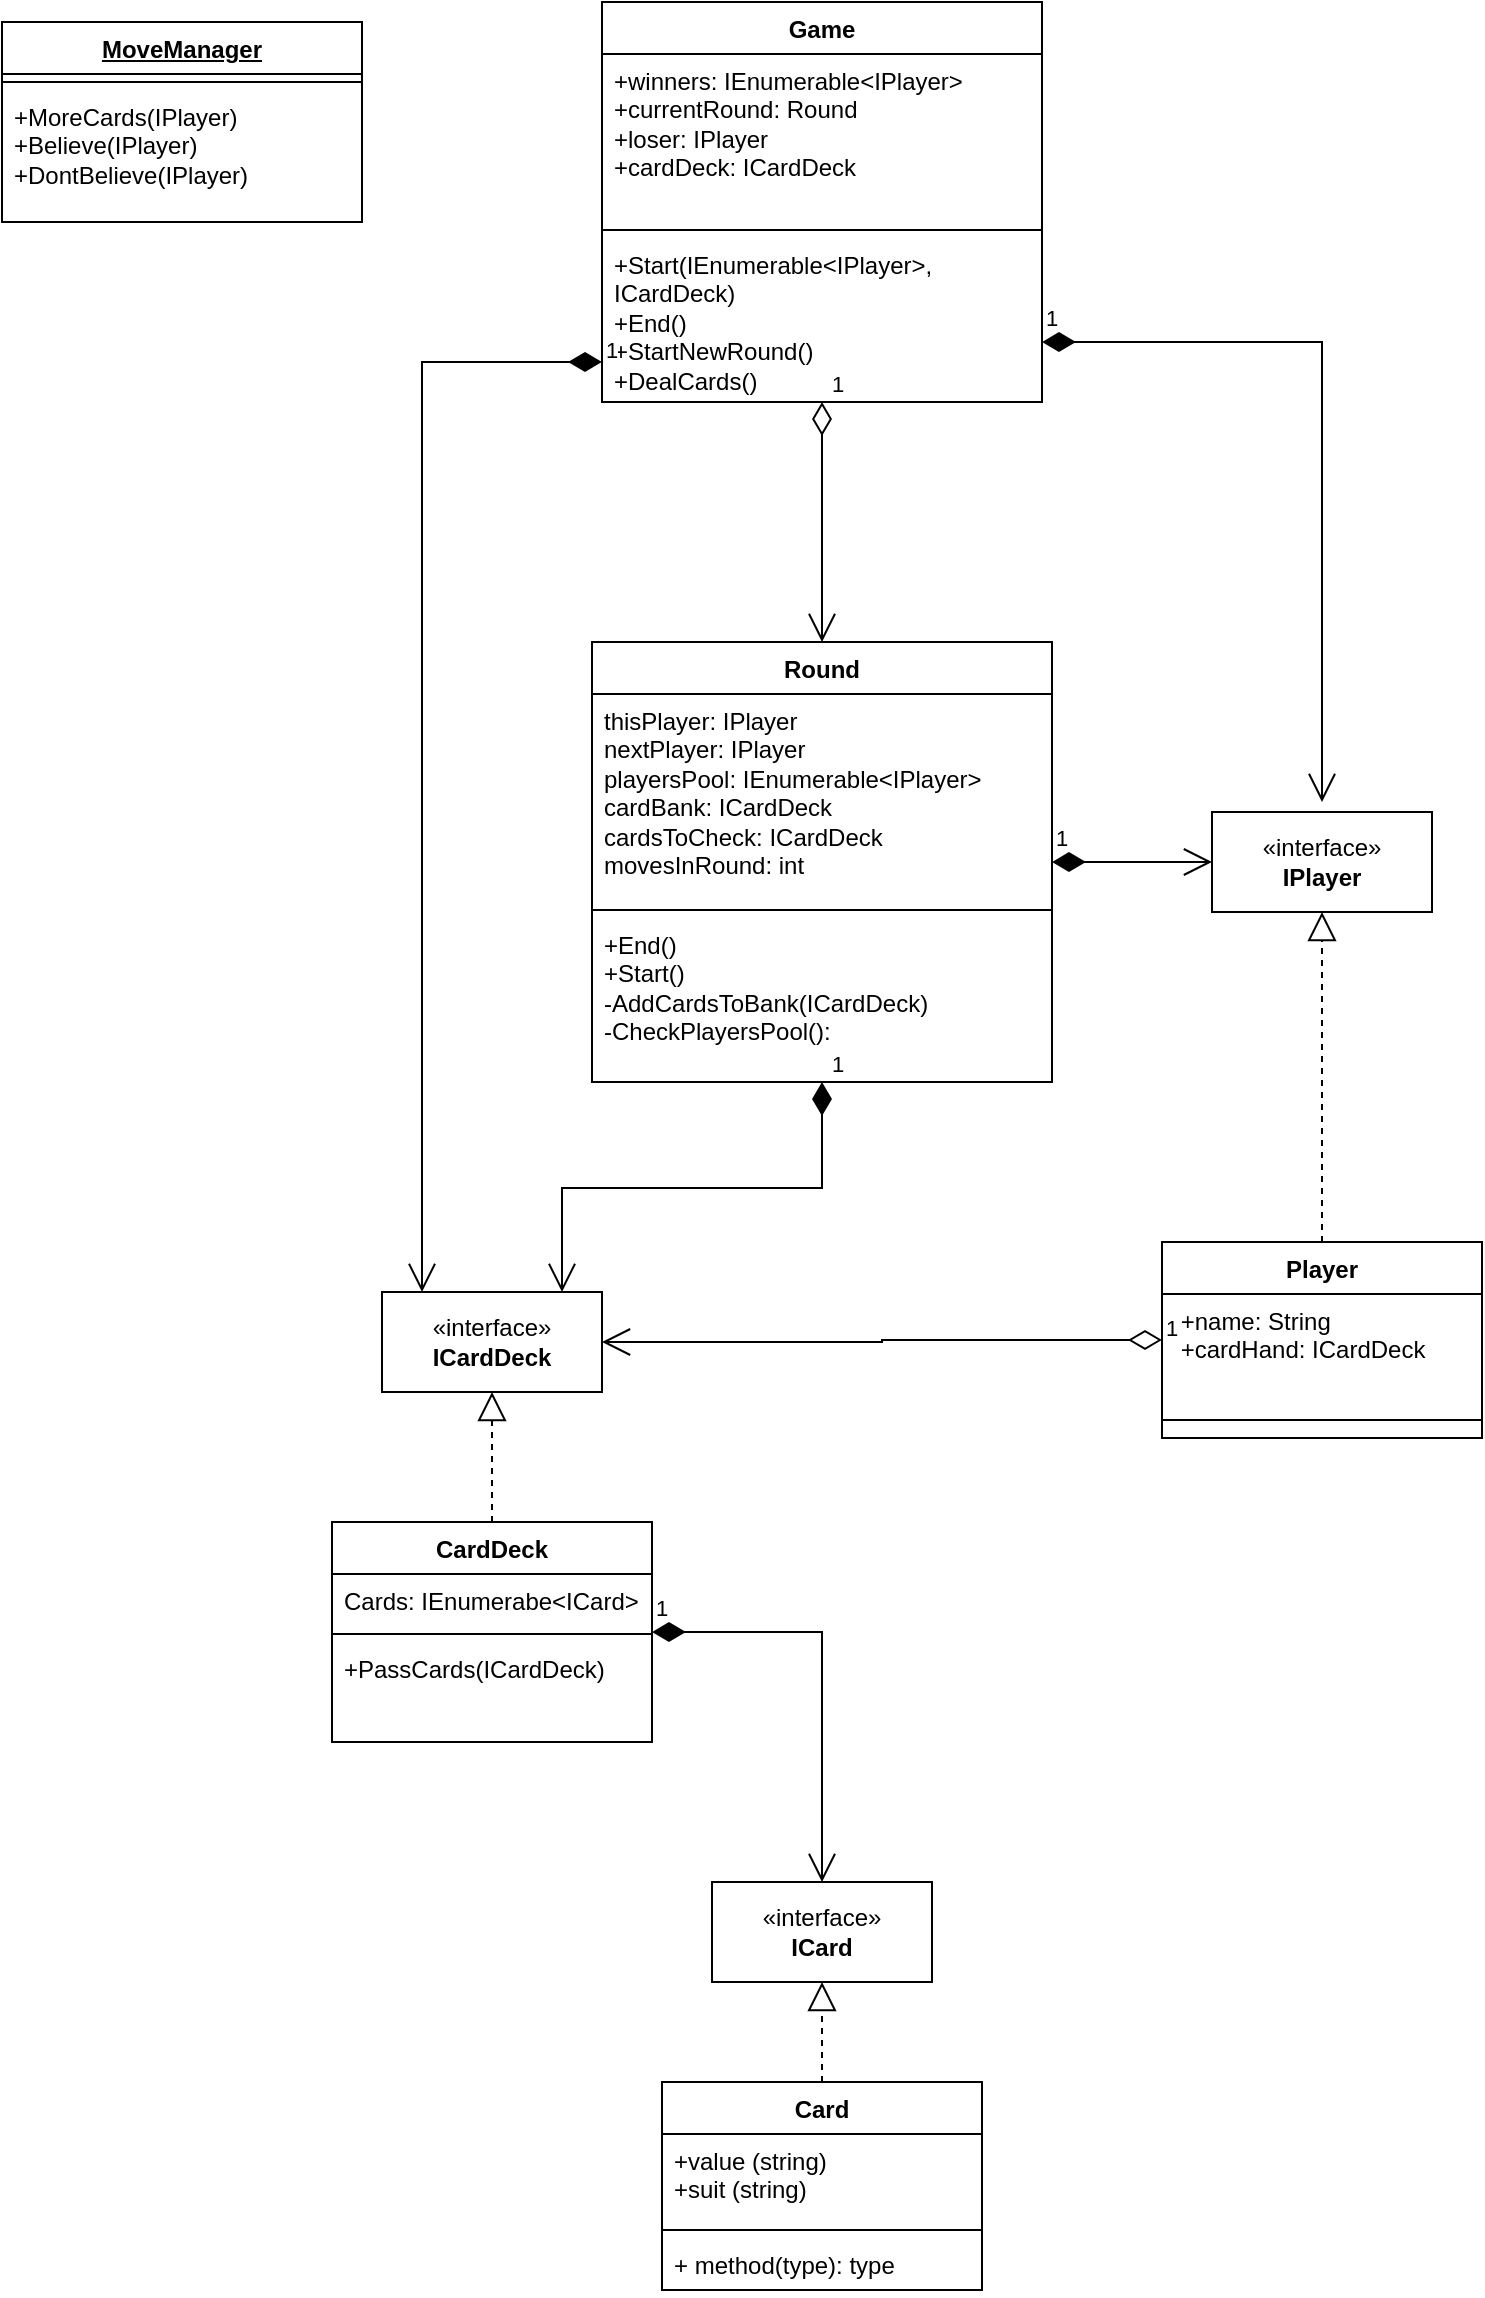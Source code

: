 <mxfile version="24.3.1" type="device">
  <diagram id="C5RBs43oDa-KdzZeNtuy" name="Page-1">
    <mxGraphModel dx="2150" dy="2126" grid="1" gridSize="10" guides="1" tooltips="1" connect="1" arrows="1" fold="1" page="1" pageScale="1" pageWidth="827" pageHeight="1169" math="0" shadow="0">
      <root>
        <mxCell id="WIyWlLk6GJQsqaUBKTNV-0" />
        <mxCell id="WIyWlLk6GJQsqaUBKTNV-1" parent="WIyWlLk6GJQsqaUBKTNV-0" />
        <mxCell id="I2DZ4lqy0teBuKp4XvpK-0" value="CardDeck" style="swimlane;fontStyle=1;align=center;verticalAlign=top;childLayout=stackLayout;horizontal=1;startSize=26;horizontalStack=0;resizeParent=1;resizeParentMax=0;resizeLast=0;collapsible=1;marginBottom=0;whiteSpace=wrap;html=1;" parent="WIyWlLk6GJQsqaUBKTNV-1" vertex="1">
          <mxGeometry x="195" y="270" width="160" height="110" as="geometry" />
        </mxCell>
        <mxCell id="I2DZ4lqy0teBuKp4XvpK-1" value="Cards: IEnumerabe&amp;lt;ICard&amp;gt;" style="text;strokeColor=none;fillColor=none;align=left;verticalAlign=top;spacingLeft=4;spacingRight=4;overflow=hidden;rotatable=0;points=[[0,0.5],[1,0.5]];portConstraint=eastwest;whiteSpace=wrap;html=1;" parent="I2DZ4lqy0teBuKp4XvpK-0" vertex="1">
          <mxGeometry y="26" width="160" height="26" as="geometry" />
        </mxCell>
        <mxCell id="I2DZ4lqy0teBuKp4XvpK-2" value="" style="line;strokeWidth=1;fillColor=none;align=left;verticalAlign=middle;spacingTop=-1;spacingLeft=3;spacingRight=3;rotatable=0;labelPosition=right;points=[];portConstraint=eastwest;strokeColor=inherit;" parent="I2DZ4lqy0teBuKp4XvpK-0" vertex="1">
          <mxGeometry y="52" width="160" height="8" as="geometry" />
        </mxCell>
        <mxCell id="I2DZ4lqy0teBuKp4XvpK-3" value="+PassCards(ICardDeck)" style="text;strokeColor=none;fillColor=none;align=left;verticalAlign=top;spacingLeft=4;spacingRight=4;overflow=hidden;rotatable=0;points=[[0,0.5],[1,0.5]];portConstraint=eastwest;whiteSpace=wrap;html=1;" parent="I2DZ4lqy0teBuKp4XvpK-0" vertex="1">
          <mxGeometry y="60" width="160" height="50" as="geometry" />
        </mxCell>
        <mxCell id="I2DZ4lqy0teBuKp4XvpK-5" value="«interface»&lt;br&gt;&lt;b&gt;ICard&lt;/b&gt;" style="html=1;whiteSpace=wrap;" parent="WIyWlLk6GJQsqaUBKTNV-1" vertex="1">
          <mxGeometry x="385" y="450" width="110" height="50" as="geometry" />
        </mxCell>
        <mxCell id="I2DZ4lqy0teBuKp4XvpK-6" value="Card" style="swimlane;fontStyle=1;align=center;verticalAlign=top;childLayout=stackLayout;horizontal=1;startSize=26;horizontalStack=0;resizeParent=1;resizeParentMax=0;resizeLast=0;collapsible=1;marginBottom=0;whiteSpace=wrap;html=1;" parent="WIyWlLk6GJQsqaUBKTNV-1" vertex="1">
          <mxGeometry x="360" y="550" width="160" height="104" as="geometry" />
        </mxCell>
        <mxCell id="I2DZ4lqy0teBuKp4XvpK-7" value="+value (string)&lt;div&gt;+suit (string)&lt;/div&gt;" style="text;strokeColor=none;fillColor=none;align=left;verticalAlign=top;spacingLeft=4;spacingRight=4;overflow=hidden;rotatable=0;points=[[0,0.5],[1,0.5]];portConstraint=eastwest;whiteSpace=wrap;html=1;" parent="I2DZ4lqy0teBuKp4XvpK-6" vertex="1">
          <mxGeometry y="26" width="160" height="44" as="geometry" />
        </mxCell>
        <mxCell id="I2DZ4lqy0teBuKp4XvpK-8" value="" style="line;strokeWidth=1;fillColor=none;align=left;verticalAlign=middle;spacingTop=-1;spacingLeft=3;spacingRight=3;rotatable=0;labelPosition=right;points=[];portConstraint=eastwest;strokeColor=inherit;" parent="I2DZ4lqy0teBuKp4XvpK-6" vertex="1">
          <mxGeometry y="70" width="160" height="8" as="geometry" />
        </mxCell>
        <mxCell id="I2DZ4lqy0teBuKp4XvpK-9" value="+ method(type): type" style="text;strokeColor=none;fillColor=none;align=left;verticalAlign=top;spacingLeft=4;spacingRight=4;overflow=hidden;rotatable=0;points=[[0,0.5],[1,0.5]];portConstraint=eastwest;whiteSpace=wrap;html=1;" parent="I2DZ4lqy0teBuKp4XvpK-6" vertex="1">
          <mxGeometry y="78" width="160" height="26" as="geometry" />
        </mxCell>
        <mxCell id="I2DZ4lqy0teBuKp4XvpK-10" value="" style="endArrow=block;dashed=1;endFill=0;endSize=12;html=1;rounded=0;entryX=0.5;entryY=1;entryDx=0;entryDy=0;exitX=0.5;exitY=0;exitDx=0;exitDy=0;" parent="WIyWlLk6GJQsqaUBKTNV-1" source="I2DZ4lqy0teBuKp4XvpK-6" target="I2DZ4lqy0teBuKp4XvpK-5" edge="1">
          <mxGeometry width="160" relative="1" as="geometry">
            <mxPoint x="250" y="480" as="sourcePoint" />
            <mxPoint x="460" y="380" as="targetPoint" />
          </mxGeometry>
        </mxCell>
        <mxCell id="I2DZ4lqy0teBuKp4XvpK-18" value="«interface»&lt;br&gt;&lt;b&gt;IPlayer&lt;/b&gt;" style="html=1;whiteSpace=wrap;" parent="WIyWlLk6GJQsqaUBKTNV-1" vertex="1">
          <mxGeometry x="635" y="-85" width="110" height="50" as="geometry" />
        </mxCell>
        <mxCell id="I2DZ4lqy0teBuKp4XvpK-20" value="" style="endArrow=block;dashed=1;endFill=0;endSize=12;html=1;rounded=0;entryX=0.5;entryY=1;entryDx=0;entryDy=0;" parent="WIyWlLk6GJQsqaUBKTNV-1" source="I2DZ4lqy0teBuKp4XvpK-41" target="I2DZ4lqy0teBuKp4XvpK-18" edge="1">
          <mxGeometry width="160" relative="1" as="geometry">
            <mxPoint x="710" y="270" as="sourcePoint" />
            <mxPoint x="785" y="250" as="targetPoint" />
          </mxGeometry>
        </mxCell>
        <mxCell id="I2DZ4lqy0teBuKp4XvpK-29" value="Round" style="swimlane;fontStyle=1;align=center;verticalAlign=top;childLayout=stackLayout;horizontal=1;startSize=26;horizontalStack=0;resizeParent=1;resizeParentMax=0;resizeLast=0;collapsible=1;marginBottom=0;whiteSpace=wrap;html=1;" parent="WIyWlLk6GJQsqaUBKTNV-1" vertex="1">
          <mxGeometry x="325" y="-170" width="230" height="220" as="geometry" />
        </mxCell>
        <mxCell id="I2DZ4lqy0teBuKp4XvpK-30" value="thisPlayer: IPlayer&lt;div&gt;nextPlayer: IPlayer&lt;/div&gt;&lt;div&gt;playersPool: IEnumerable&amp;lt;IPlayer&amp;gt;&lt;/div&gt;&lt;div&gt;cardBank: ICardDeck&lt;/div&gt;&lt;div&gt;cardsToCheck: ICardDeck&lt;/div&gt;&lt;div&gt;movesInRound: int&lt;/div&gt;&lt;div&gt;&lt;br&gt;&lt;/div&gt;&lt;div&gt;&lt;br&gt;&lt;/div&gt;" style="text;strokeColor=none;fillColor=none;align=left;verticalAlign=top;spacingLeft=4;spacingRight=4;overflow=hidden;rotatable=0;points=[[0,0.5],[1,0.5]];portConstraint=eastwest;whiteSpace=wrap;html=1;" parent="I2DZ4lqy0teBuKp4XvpK-29" vertex="1">
          <mxGeometry y="26" width="230" height="104" as="geometry" />
        </mxCell>
        <mxCell id="I2DZ4lqy0teBuKp4XvpK-31" value="" style="line;strokeWidth=1;fillColor=none;align=left;verticalAlign=middle;spacingTop=-1;spacingLeft=3;spacingRight=3;rotatable=0;labelPosition=right;points=[];portConstraint=eastwest;strokeColor=inherit;" parent="I2DZ4lqy0teBuKp4XvpK-29" vertex="1">
          <mxGeometry y="130" width="230" height="8" as="geometry" />
        </mxCell>
        <mxCell id="I2DZ4lqy0teBuKp4XvpK-32" value="+End()&lt;div&gt;+Start()&lt;/div&gt;&lt;div&gt;-AddCardsToBank(ICardDeck)&lt;/div&gt;&lt;div&gt;-CheckPlayersPool():&lt;/div&gt;" style="text;strokeColor=none;fillColor=none;align=left;verticalAlign=top;spacingLeft=4;spacingRight=4;overflow=hidden;rotatable=0;points=[[0,0.5],[1,0.5]];portConstraint=eastwest;whiteSpace=wrap;html=1;" parent="I2DZ4lqy0teBuKp4XvpK-29" vertex="1">
          <mxGeometry y="138" width="230" height="82" as="geometry" />
        </mxCell>
        <mxCell id="I2DZ4lqy0teBuKp4XvpK-41" value="Player" style="swimlane;fontStyle=1;align=center;verticalAlign=top;childLayout=stackLayout;horizontal=1;startSize=26;horizontalStack=0;resizeParent=1;resizeParentMax=0;resizeLast=0;collapsible=1;marginBottom=0;whiteSpace=wrap;html=1;" parent="WIyWlLk6GJQsqaUBKTNV-1" vertex="1">
          <mxGeometry x="610" y="130" width="160" height="98" as="geometry" />
        </mxCell>
        <mxCell id="I2DZ4lqy0teBuKp4XvpK-42" value="&lt;div&gt;&amp;nbsp;+name: String&lt;/div&gt;&lt;div&gt;&amp;nbsp;+cardHand: ICardDeck&lt;/div&gt;&lt;div&gt;&lt;br&gt;&lt;/div&gt;" style="text;strokeColor=none;fillColor=none;align=left;verticalAlign=top;spacingLeft=4;spacingRight=4;overflow=hidden;rotatable=0;points=[[0,0.5],[1,0.5]];portConstraint=eastwest;whiteSpace=wrap;html=1;" parent="I2DZ4lqy0teBuKp4XvpK-41" vertex="1">
          <mxGeometry y="26" width="160" height="54" as="geometry" />
        </mxCell>
        <mxCell id="I2DZ4lqy0teBuKp4XvpK-43" value="" style="line;strokeWidth=1;fillColor=none;align=left;verticalAlign=middle;spacingTop=-1;spacingLeft=3;spacingRight=3;rotatable=0;labelPosition=right;points=[];portConstraint=eastwest;strokeColor=inherit;" parent="I2DZ4lqy0teBuKp4XvpK-41" vertex="1">
          <mxGeometry y="80" width="160" height="18" as="geometry" />
        </mxCell>
        <mxCell id="I2DZ4lqy0teBuKp4XvpK-45" value="«interface»&lt;br&gt;&lt;b&gt;ICardDeck&lt;/b&gt;" style="html=1;whiteSpace=wrap;" parent="WIyWlLk6GJQsqaUBKTNV-1" vertex="1">
          <mxGeometry x="220" y="155" width="110" height="50" as="geometry" />
        </mxCell>
        <mxCell id="I2DZ4lqy0teBuKp4XvpK-46" value="" style="endArrow=block;dashed=1;endFill=0;endSize=12;html=1;rounded=0;exitX=0.5;exitY=0;exitDx=0;exitDy=0;entryX=0.5;entryY=1;entryDx=0;entryDy=0;" parent="WIyWlLk6GJQsqaUBKTNV-1" source="I2DZ4lqy0teBuKp4XvpK-0" target="I2DZ4lqy0teBuKp4XvpK-45" edge="1">
          <mxGeometry width="160" relative="1" as="geometry">
            <mxPoint x="300" y="240" as="sourcePoint" />
            <mxPoint x="460" y="240" as="targetPoint" />
          </mxGeometry>
        </mxCell>
        <mxCell id="I2DZ4lqy0teBuKp4XvpK-56" value="1" style="endArrow=open;html=1;endSize=12;startArrow=diamondThin;startSize=14;startFill=0;edgeStyle=orthogonalEdgeStyle;align=left;verticalAlign=bottom;rounded=0;" parent="WIyWlLk6GJQsqaUBKTNV-1" source="I2DZ4lqy0teBuKp4XvpK-41" target="I2DZ4lqy0teBuKp4XvpK-45" edge="1">
          <mxGeometry x="-1" y="3" relative="1" as="geometry">
            <mxPoint x="500" y="160" as="sourcePoint" />
            <mxPoint x="660" y="160" as="targetPoint" />
          </mxGeometry>
        </mxCell>
        <mxCell id="I2DZ4lqy0teBuKp4XvpK-57" value="1" style="endArrow=open;html=1;endSize=12;startArrow=diamondThin;startSize=14;startFill=1;edgeStyle=orthogonalEdgeStyle;align=left;verticalAlign=bottom;rounded=0;entryX=0.5;entryY=0;entryDx=0;entryDy=0;" parent="WIyWlLk6GJQsqaUBKTNV-1" source="I2DZ4lqy0teBuKp4XvpK-0" target="I2DZ4lqy0teBuKp4XvpK-5" edge="1">
          <mxGeometry x="-1" y="3" relative="1" as="geometry">
            <mxPoint x="500" y="450" as="sourcePoint" />
            <mxPoint x="660" y="450" as="targetPoint" />
          </mxGeometry>
        </mxCell>
        <mxCell id="I2DZ4lqy0teBuKp4XvpK-59" value="1" style="endArrow=open;html=1;endSize=12;startArrow=diamondThin;startSize=14;startFill=1;edgeStyle=orthogonalEdgeStyle;align=left;verticalAlign=bottom;rounded=0;" parent="WIyWlLk6GJQsqaUBKTNV-1" source="I2DZ4lqy0teBuKp4XvpK-29" target="I2DZ4lqy0teBuKp4XvpK-45" edge="1">
          <mxGeometry x="-1" y="3" relative="1" as="geometry">
            <mxPoint x="370" y="170" as="sourcePoint" />
            <mxPoint x="530" y="170" as="targetPoint" />
            <Array as="points">
              <mxPoint x="440" y="103" />
              <mxPoint x="310" y="103" />
            </Array>
          </mxGeometry>
        </mxCell>
        <mxCell id="I2DZ4lqy0teBuKp4XvpK-91" value="Game" style="swimlane;fontStyle=1;align=center;verticalAlign=top;childLayout=stackLayout;horizontal=1;startSize=26;horizontalStack=0;resizeParent=1;resizeParentMax=0;resizeLast=0;collapsible=1;marginBottom=0;whiteSpace=wrap;html=1;" parent="WIyWlLk6GJQsqaUBKTNV-1" vertex="1">
          <mxGeometry x="330" y="-490" width="220" height="200" as="geometry" />
        </mxCell>
        <mxCell id="I2DZ4lqy0teBuKp4XvpK-92" value="+winners: IEnumerable&amp;lt;IPlayer&amp;gt;&lt;div&gt;+currentRound: Round&lt;/div&gt;&lt;div&gt;+loser: IPlayer&lt;/div&gt;&lt;div&gt;+cardDeck: ICardDeck&lt;/div&gt;&lt;div&gt;&lt;br&gt;&lt;/div&gt;" style="text;strokeColor=none;fillColor=none;align=left;verticalAlign=top;spacingLeft=4;spacingRight=4;overflow=hidden;rotatable=0;points=[[0,0.5],[1,0.5]];portConstraint=eastwest;whiteSpace=wrap;html=1;" parent="I2DZ4lqy0teBuKp4XvpK-91" vertex="1">
          <mxGeometry y="26" width="220" height="84" as="geometry" />
        </mxCell>
        <mxCell id="I2DZ4lqy0teBuKp4XvpK-93" value="" style="line;strokeWidth=1;fillColor=none;align=left;verticalAlign=middle;spacingTop=-1;spacingLeft=3;spacingRight=3;rotatable=0;labelPosition=right;points=[];portConstraint=eastwest;strokeColor=inherit;" parent="I2DZ4lqy0teBuKp4XvpK-91" vertex="1">
          <mxGeometry y="110" width="220" height="8" as="geometry" />
        </mxCell>
        <mxCell id="I2DZ4lqy0teBuKp4XvpK-94" value="+Start(IEnumerable&amp;lt;IPlayer&amp;gt;, ICardDeck)&lt;div&gt;+End()&lt;/div&gt;&lt;div&gt;+StartNewRound()&lt;/div&gt;&lt;div&gt;+DealCards()&lt;/div&gt;" style="text;strokeColor=none;fillColor=none;align=left;verticalAlign=top;spacingLeft=4;spacingRight=4;overflow=hidden;rotatable=0;points=[[0,0.5],[1,0.5]];portConstraint=eastwest;whiteSpace=wrap;html=1;" parent="I2DZ4lqy0teBuKp4XvpK-91" vertex="1">
          <mxGeometry y="118" width="220" height="82" as="geometry" />
        </mxCell>
        <mxCell id="I2DZ4lqy0teBuKp4XvpK-96" value="1" style="endArrow=open;html=1;endSize=12;startArrow=diamondThin;startSize=14;startFill=1;edgeStyle=orthogonalEdgeStyle;align=left;verticalAlign=bottom;rounded=0;" parent="WIyWlLk6GJQsqaUBKTNV-1" source="I2DZ4lqy0teBuKp4XvpK-91" edge="1">
          <mxGeometry x="-1" y="3" relative="1" as="geometry">
            <mxPoint x="500" y="-130" as="sourcePoint" />
            <mxPoint x="690" y="-90" as="targetPoint" />
            <Array as="points">
              <mxPoint x="690" y="-320" />
            </Array>
          </mxGeometry>
        </mxCell>
        <mxCell id="I2DZ4lqy0teBuKp4XvpK-99" value="1" style="endArrow=open;html=1;endSize=12;startArrow=diamondThin;startSize=14;startFill=1;edgeStyle=orthogonalEdgeStyle;align=left;verticalAlign=bottom;rounded=0;" parent="WIyWlLk6GJQsqaUBKTNV-1" source="I2DZ4lqy0teBuKp4XvpK-29" target="I2DZ4lqy0teBuKp4XvpK-18" edge="1">
          <mxGeometry x="-1" y="3" relative="1" as="geometry">
            <mxPoint x="500" y="-130" as="sourcePoint" />
            <mxPoint x="660" y="-130" as="targetPoint" />
          </mxGeometry>
        </mxCell>
        <mxCell id="I2DZ4lqy0teBuKp4XvpK-100" value="1" style="endArrow=open;html=1;endSize=12;startArrow=diamondThin;startSize=14;startFill=1;edgeStyle=orthogonalEdgeStyle;align=left;verticalAlign=bottom;rounded=0;" parent="WIyWlLk6GJQsqaUBKTNV-1" source="I2DZ4lqy0teBuKp4XvpK-91" target="I2DZ4lqy0teBuKp4XvpK-45" edge="1">
          <mxGeometry x="-1" y="3" relative="1" as="geometry">
            <mxPoint x="330" y="-400" as="sourcePoint" />
            <mxPoint x="240" y="225" as="targetPoint" />
            <Array as="points">
              <mxPoint x="240" y="-310" />
            </Array>
          </mxGeometry>
        </mxCell>
        <mxCell id="I2DZ4lqy0teBuKp4XvpK-101" value="1" style="endArrow=open;html=1;endSize=12;startArrow=diamondThin;startSize=14;startFill=0;edgeStyle=orthogonalEdgeStyle;align=left;verticalAlign=bottom;rounded=0;" parent="WIyWlLk6GJQsqaUBKTNV-1" source="I2DZ4lqy0teBuKp4XvpK-91" target="I2DZ4lqy0teBuKp4XvpK-29" edge="1">
          <mxGeometry x="-1" y="3" relative="1" as="geometry">
            <mxPoint x="480" y="-150" as="sourcePoint" />
            <mxPoint x="640" y="-150" as="targetPoint" />
          </mxGeometry>
        </mxCell>
        <mxCell id="AtFAacmgTt2TNNpNODs7-0" value="&lt;u style=&quot;&quot;&gt;MoveManager&lt;/u&gt;" style="swimlane;fontStyle=1;align=center;verticalAlign=top;childLayout=stackLayout;horizontal=1;startSize=26;horizontalStack=0;resizeParent=1;resizeParentMax=0;resizeLast=0;collapsible=1;marginBottom=0;whiteSpace=wrap;html=1;" parent="WIyWlLk6GJQsqaUBKTNV-1" vertex="1">
          <mxGeometry x="30" y="-480" width="180" height="100" as="geometry" />
        </mxCell>
        <mxCell id="AtFAacmgTt2TNNpNODs7-2" value="" style="line;strokeWidth=1;fillColor=none;align=left;verticalAlign=middle;spacingTop=-1;spacingLeft=3;spacingRight=3;rotatable=0;labelPosition=right;points=[];portConstraint=eastwest;strokeColor=inherit;" parent="AtFAacmgTt2TNNpNODs7-0" vertex="1">
          <mxGeometry y="26" width="180" height="8" as="geometry" />
        </mxCell>
        <mxCell id="AtFAacmgTt2TNNpNODs7-3" value="+MoreCards(IPlayer)&lt;div&gt;+Believe(IPlayer)&lt;/div&gt;&lt;div&gt;+DontBelieve(IPlayer)&lt;/div&gt;&lt;div&gt;&lt;br&gt;&lt;/div&gt;" style="text;strokeColor=none;fillColor=none;align=left;verticalAlign=top;spacingLeft=4;spacingRight=4;overflow=hidden;rotatable=0;points=[[0,0.5],[1,0.5]];portConstraint=eastwest;whiteSpace=wrap;html=1;" parent="AtFAacmgTt2TNNpNODs7-0" vertex="1">
          <mxGeometry y="34" width="180" height="66" as="geometry" />
        </mxCell>
      </root>
    </mxGraphModel>
  </diagram>
</mxfile>
